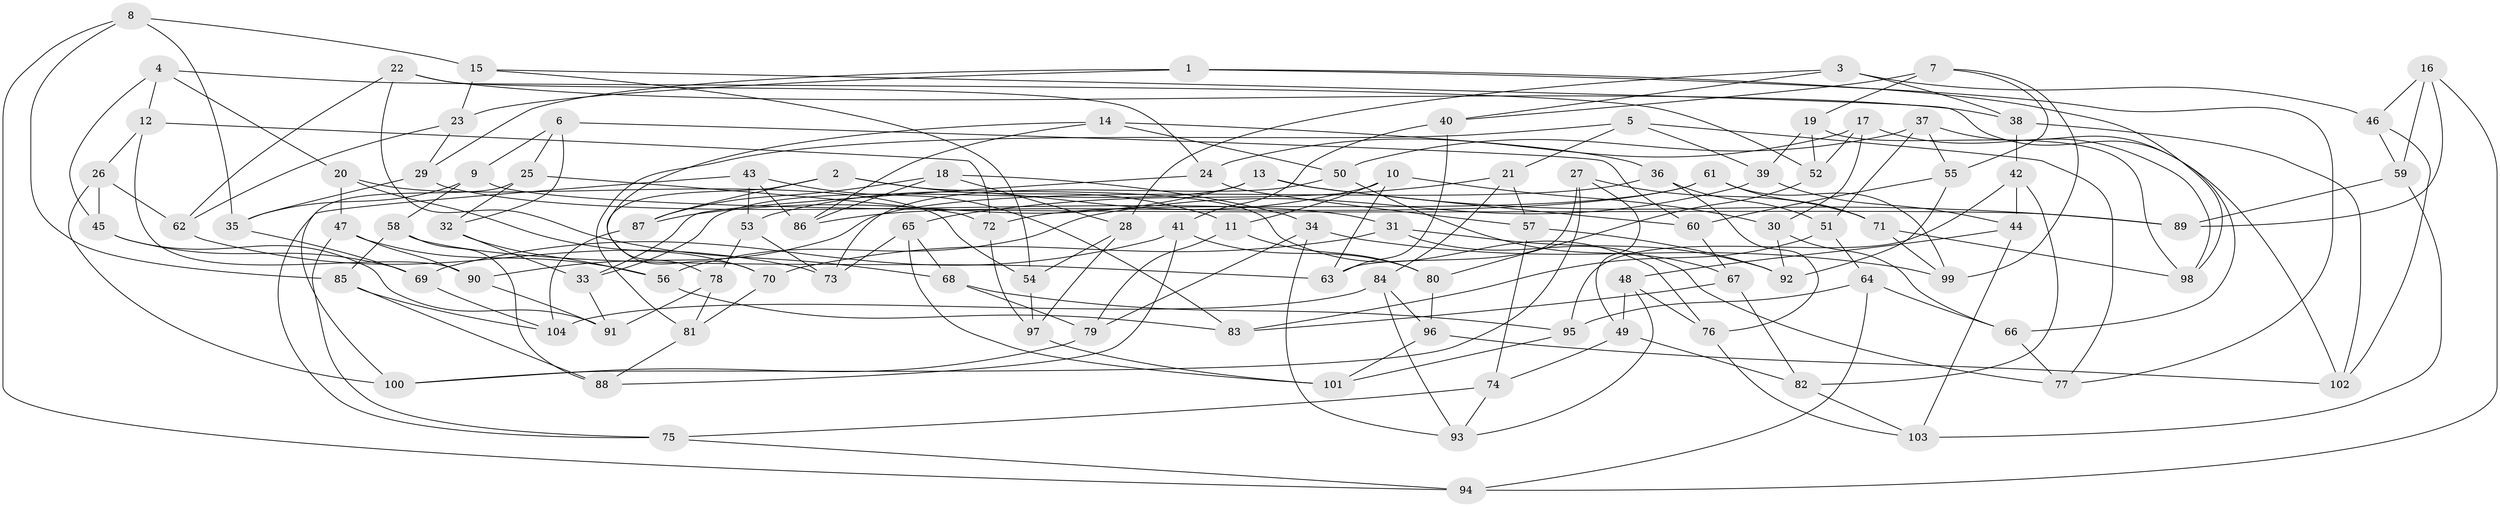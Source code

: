 // coarse degree distribution, {4: 0.5967741935483871, 3: 0.11290322580645161, 6: 0.04838709677419355, 10: 0.03225806451612903, 5: 0.08064516129032258, 7: 0.06451612903225806, 9: 0.03225806451612903, 2: 0.016129032258064516, 8: 0.016129032258064516}
// Generated by graph-tools (version 1.1) at 2025/02/03/04/25 22:02:06]
// undirected, 104 vertices, 208 edges
graph export_dot {
graph [start="1"]
  node [color=gray90,style=filled];
  1;
  2;
  3;
  4;
  5;
  6;
  7;
  8;
  9;
  10;
  11;
  12;
  13;
  14;
  15;
  16;
  17;
  18;
  19;
  20;
  21;
  22;
  23;
  24;
  25;
  26;
  27;
  28;
  29;
  30;
  31;
  32;
  33;
  34;
  35;
  36;
  37;
  38;
  39;
  40;
  41;
  42;
  43;
  44;
  45;
  46;
  47;
  48;
  49;
  50;
  51;
  52;
  53;
  54;
  55;
  56;
  57;
  58;
  59;
  60;
  61;
  62;
  63;
  64;
  65;
  66;
  67;
  68;
  69;
  70;
  71;
  72;
  73;
  74;
  75;
  76;
  77;
  78;
  79;
  80;
  81;
  82;
  83;
  84;
  85;
  86;
  87;
  88;
  89;
  90;
  91;
  92;
  93;
  94;
  95;
  96;
  97;
  98;
  99;
  100;
  101;
  102;
  103;
  104;
  1 -- 98;
  1 -- 23;
  1 -- 77;
  1 -- 29;
  2 -- 78;
  2 -- 11;
  2 -- 76;
  2 -- 87;
  3 -- 28;
  3 -- 38;
  3 -- 46;
  3 -- 40;
  4 -- 20;
  4 -- 52;
  4 -- 45;
  4 -- 12;
  5 -- 21;
  5 -- 39;
  5 -- 81;
  5 -- 77;
  6 -- 25;
  6 -- 60;
  6 -- 9;
  6 -- 32;
  7 -- 40;
  7 -- 99;
  7 -- 55;
  7 -- 19;
  8 -- 94;
  8 -- 15;
  8 -- 35;
  8 -- 85;
  9 -- 35;
  9 -- 58;
  9 -- 89;
  10 -- 11;
  10 -- 63;
  10 -- 53;
  10 -- 30;
  11 -- 79;
  11 -- 80;
  12 -- 26;
  12 -- 90;
  12 -- 72;
  13 -- 60;
  13 -- 89;
  13 -- 87;
  13 -- 33;
  14 -- 50;
  14 -- 36;
  14 -- 70;
  14 -- 86;
  15 -- 54;
  15 -- 66;
  15 -- 23;
  16 -- 94;
  16 -- 59;
  16 -- 46;
  16 -- 89;
  17 -- 52;
  17 -- 24;
  17 -- 30;
  17 -- 98;
  18 -- 34;
  18 -- 87;
  18 -- 86;
  18 -- 28;
  19 -- 39;
  19 -- 52;
  19 -- 98;
  20 -- 70;
  20 -- 47;
  20 -- 54;
  21 -- 84;
  21 -- 65;
  21 -- 57;
  22 -- 68;
  22 -- 24;
  22 -- 62;
  22 -- 38;
  23 -- 62;
  23 -- 29;
  24 -- 33;
  24 -- 57;
  25 -- 32;
  25 -- 100;
  25 -- 72;
  26 -- 100;
  26 -- 45;
  26 -- 62;
  27 -- 63;
  27 -- 100;
  27 -- 71;
  27 -- 49;
  28 -- 97;
  28 -- 54;
  29 -- 31;
  29 -- 35;
  30 -- 66;
  30 -- 92;
  31 -- 70;
  31 -- 77;
  31 -- 92;
  32 -- 33;
  32 -- 56;
  33 -- 91;
  34 -- 93;
  34 -- 99;
  34 -- 79;
  35 -- 69;
  36 -- 51;
  36 -- 90;
  36 -- 76;
  37 -- 50;
  37 -- 55;
  37 -- 51;
  37 -- 102;
  38 -- 42;
  38 -- 102;
  39 -- 56;
  39 -- 44;
  40 -- 41;
  40 -- 63;
  41 -- 80;
  41 -- 69;
  41 -- 88;
  42 -- 82;
  42 -- 44;
  42 -- 95;
  43 -- 75;
  43 -- 83;
  43 -- 53;
  43 -- 86;
  44 -- 48;
  44 -- 103;
  45 -- 91;
  45 -- 69;
  46 -- 102;
  46 -- 59;
  47 -- 90;
  47 -- 75;
  47 -- 56;
  48 -- 93;
  48 -- 49;
  48 -- 76;
  49 -- 74;
  49 -- 82;
  50 -- 73;
  50 -- 67;
  51 -- 83;
  51 -- 64;
  52 -- 80;
  53 -- 78;
  53 -- 73;
  54 -- 97;
  55 -- 60;
  55 -- 92;
  56 -- 83;
  57 -- 74;
  57 -- 92;
  58 -- 85;
  58 -- 88;
  58 -- 63;
  59 -- 103;
  59 -- 89;
  60 -- 67;
  61 -- 71;
  61 -- 99;
  61 -- 86;
  61 -- 72;
  62 -- 73;
  64 -- 95;
  64 -- 94;
  64 -- 66;
  65 -- 68;
  65 -- 101;
  65 -- 73;
  66 -- 77;
  67 -- 82;
  67 -- 83;
  68 -- 79;
  68 -- 95;
  69 -- 104;
  70 -- 81;
  71 -- 98;
  71 -- 99;
  72 -- 97;
  74 -- 93;
  74 -- 75;
  75 -- 94;
  76 -- 103;
  78 -- 81;
  78 -- 91;
  79 -- 100;
  80 -- 96;
  81 -- 88;
  82 -- 103;
  84 -- 93;
  84 -- 104;
  84 -- 96;
  85 -- 88;
  85 -- 104;
  87 -- 104;
  90 -- 91;
  95 -- 101;
  96 -- 102;
  96 -- 101;
  97 -- 101;
}
